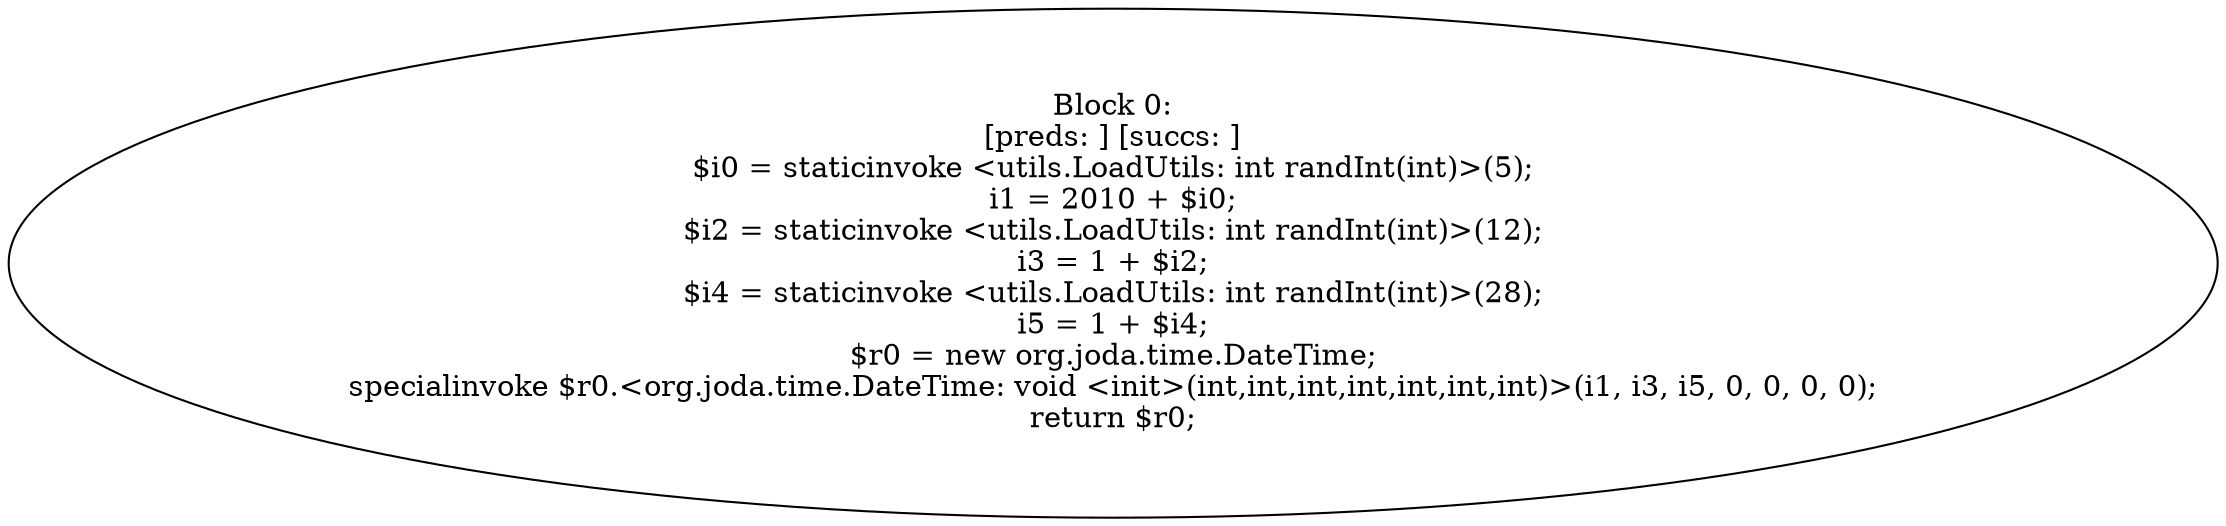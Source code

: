 digraph "unitGraph" {
    "Block 0:
[preds: ] [succs: ]
$i0 = staticinvoke <utils.LoadUtils: int randInt(int)>(5);
i1 = 2010 + $i0;
$i2 = staticinvoke <utils.LoadUtils: int randInt(int)>(12);
i3 = 1 + $i2;
$i4 = staticinvoke <utils.LoadUtils: int randInt(int)>(28);
i5 = 1 + $i4;
$r0 = new org.joda.time.DateTime;
specialinvoke $r0.<org.joda.time.DateTime: void <init>(int,int,int,int,int,int,int)>(i1, i3, i5, 0, 0, 0, 0);
return $r0;
"
}
